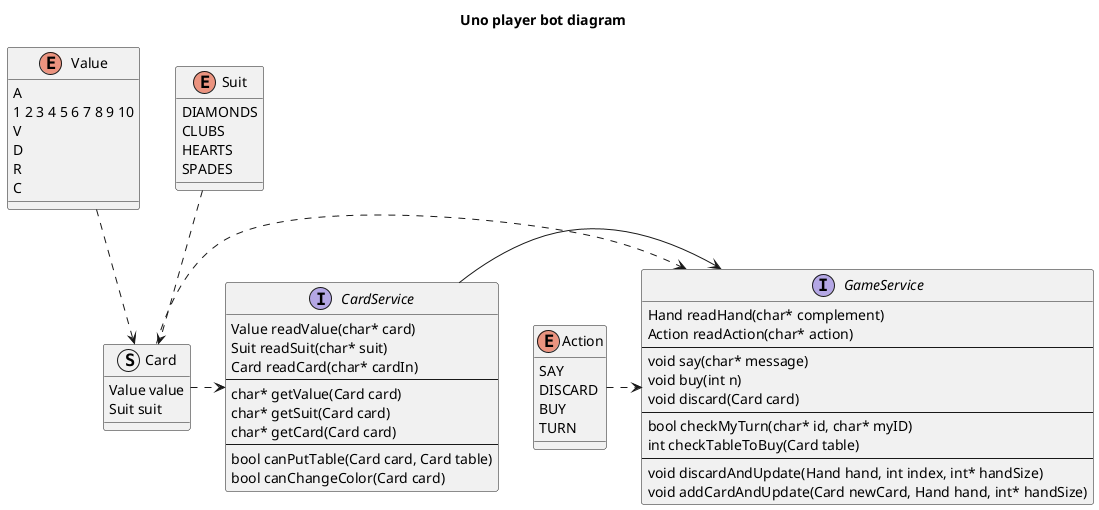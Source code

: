 @startuml structure
title Uno player bot diagram

enum Value {
    A
    1 2 3 4 5 6 7 8 9 10
    V
    D
    R
    C
}

enum Suit {
    DIAMONDS
    CLUBS
    HEARTS
    SPADES
}

struct Card {
    Value value
    Suit suit
}

enum Action {
    SAY
    DISCARD
    BUY
    TURN
}

interface CardService {
    Value readValue(char* card)
    Suit readSuit(char* suit)
    Card readCard(char* cardIn)
    --
    char* getValue(Card card)
    char* getSuit(Card card)
    char* getCard(Card card)
    --
    bool canPutTable(Card card, Card table)
    bool canChangeColor(Card card)
}

interface GameService {
    Hand readHand(char* complement)
    Action readAction(char* action)
    --
    void say(char* message)
    void buy(int n)
    void discard(Card card)
    --
    bool checkMyTurn(char* id, char* myID)
    int checkTableToBuy(Card table)
    --
    void discardAndUpdate(Hand hand, int index, int* handSize)
    void addCardAndUpdate(Card newCard, Hand hand, int* handSize)
}

Value ..> Card
Suit ..> Card

Card .> CardService

Card .> GameService
CardService -> GameService
Action .> GameService

@enduml